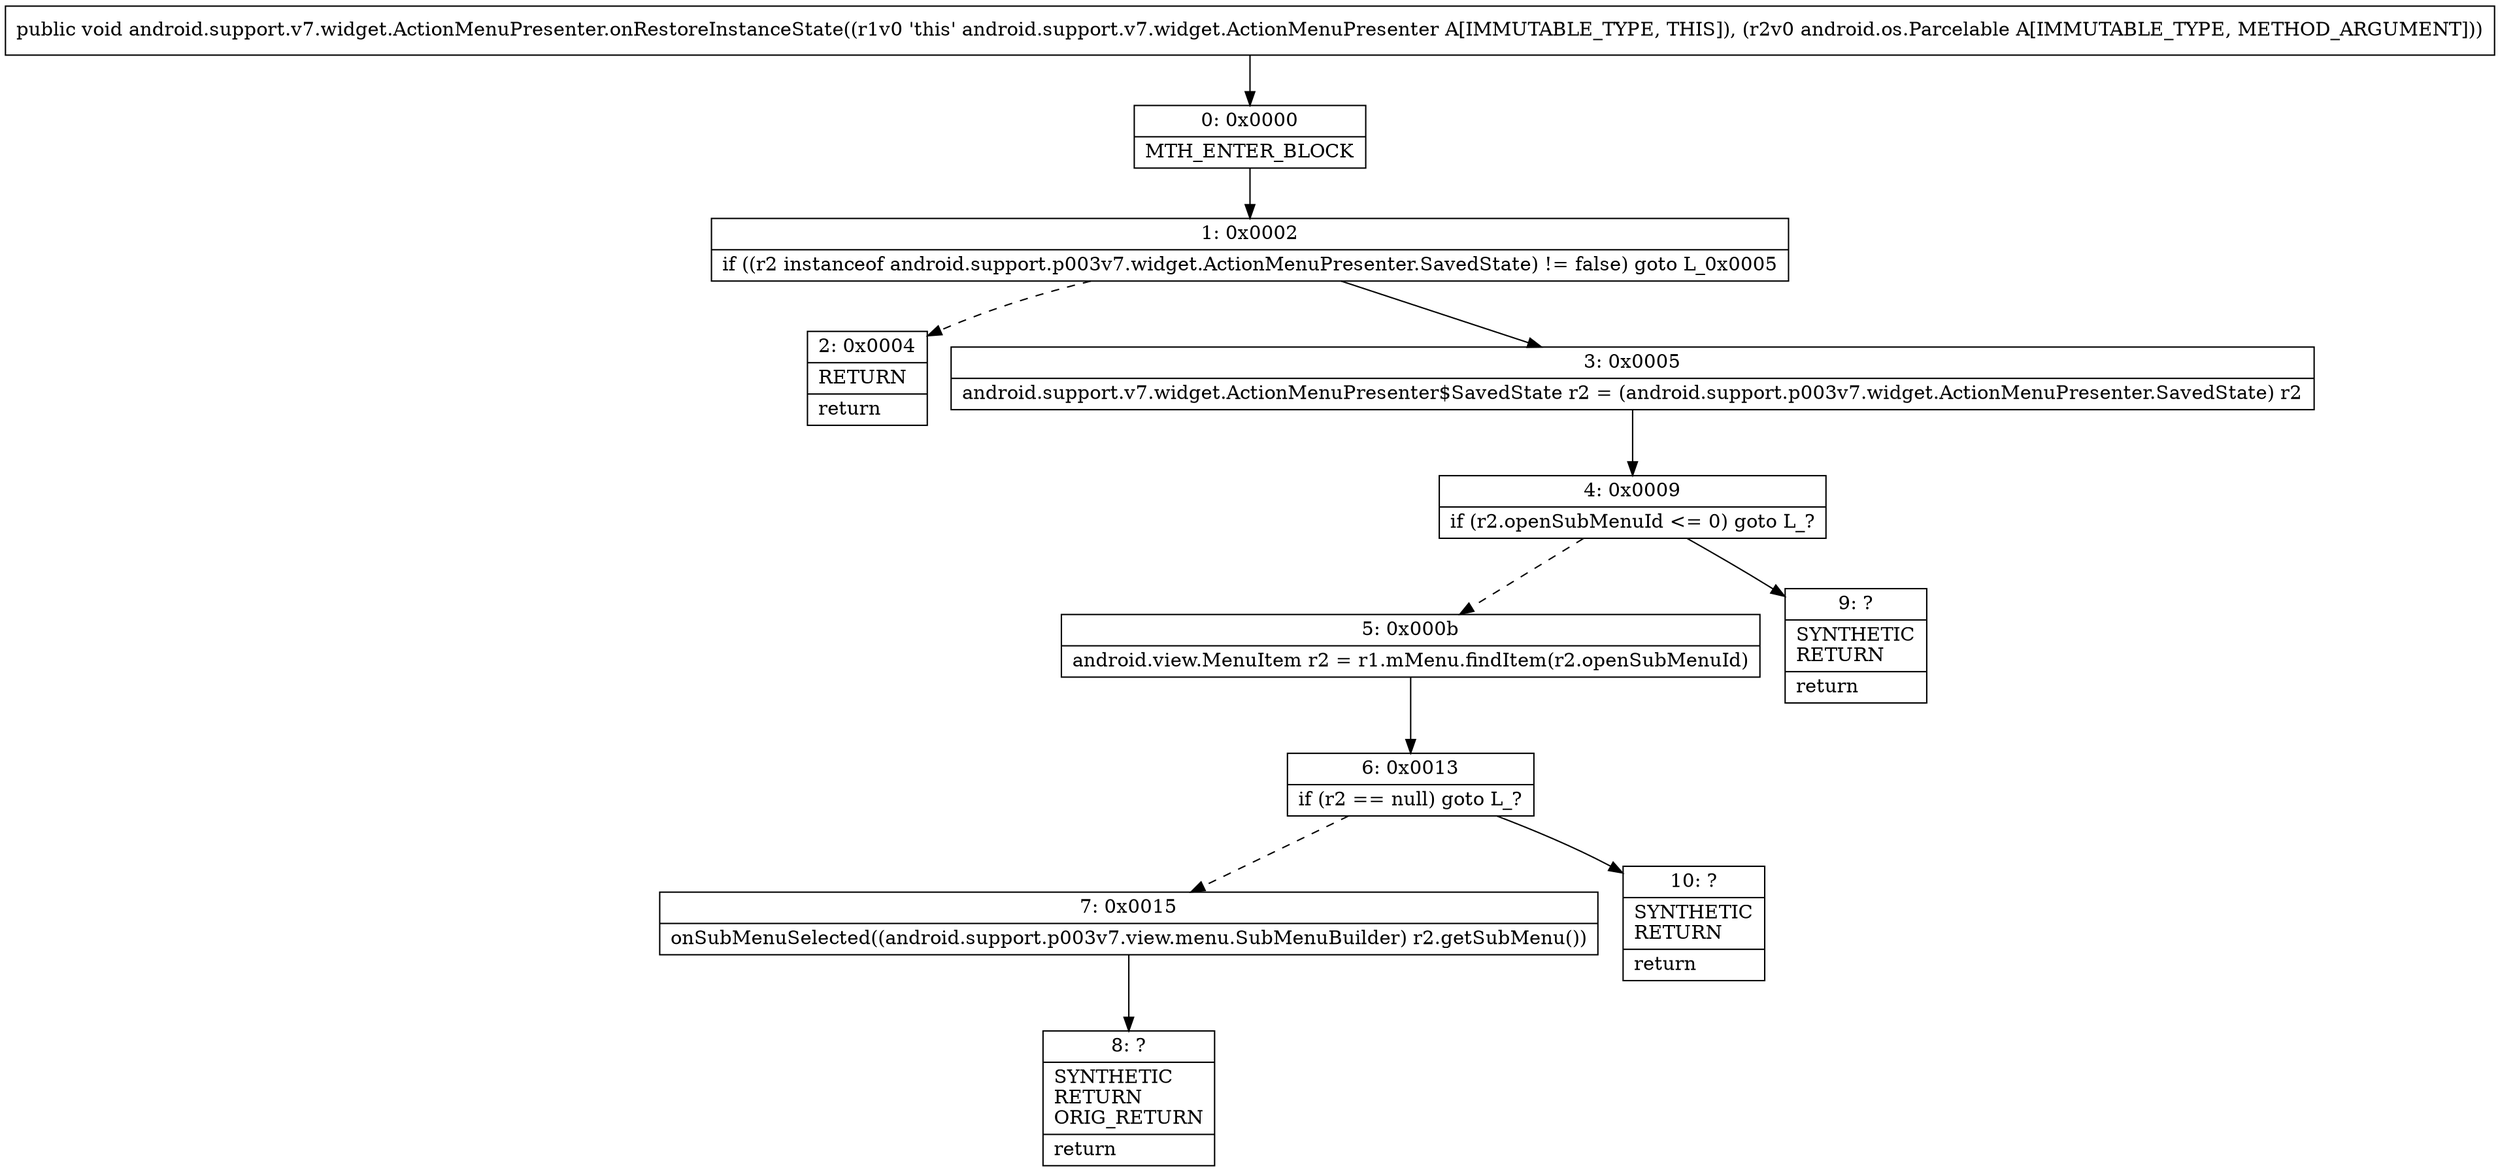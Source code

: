 digraph "CFG forandroid.support.v7.widget.ActionMenuPresenter.onRestoreInstanceState(Landroid\/os\/Parcelable;)V" {
Node_0 [shape=record,label="{0\:\ 0x0000|MTH_ENTER_BLOCK\l}"];
Node_1 [shape=record,label="{1\:\ 0x0002|if ((r2 instanceof android.support.p003v7.widget.ActionMenuPresenter.SavedState) != false) goto L_0x0005\l}"];
Node_2 [shape=record,label="{2\:\ 0x0004|RETURN\l|return\l}"];
Node_3 [shape=record,label="{3\:\ 0x0005|android.support.v7.widget.ActionMenuPresenter$SavedState r2 = (android.support.p003v7.widget.ActionMenuPresenter.SavedState) r2\l}"];
Node_4 [shape=record,label="{4\:\ 0x0009|if (r2.openSubMenuId \<= 0) goto L_?\l}"];
Node_5 [shape=record,label="{5\:\ 0x000b|android.view.MenuItem r2 = r1.mMenu.findItem(r2.openSubMenuId)\l}"];
Node_6 [shape=record,label="{6\:\ 0x0013|if (r2 == null) goto L_?\l}"];
Node_7 [shape=record,label="{7\:\ 0x0015|onSubMenuSelected((android.support.p003v7.view.menu.SubMenuBuilder) r2.getSubMenu())\l}"];
Node_8 [shape=record,label="{8\:\ ?|SYNTHETIC\lRETURN\lORIG_RETURN\l|return\l}"];
Node_9 [shape=record,label="{9\:\ ?|SYNTHETIC\lRETURN\l|return\l}"];
Node_10 [shape=record,label="{10\:\ ?|SYNTHETIC\lRETURN\l|return\l}"];
MethodNode[shape=record,label="{public void android.support.v7.widget.ActionMenuPresenter.onRestoreInstanceState((r1v0 'this' android.support.v7.widget.ActionMenuPresenter A[IMMUTABLE_TYPE, THIS]), (r2v0 android.os.Parcelable A[IMMUTABLE_TYPE, METHOD_ARGUMENT])) }"];
MethodNode -> Node_0;
Node_0 -> Node_1;
Node_1 -> Node_2[style=dashed];
Node_1 -> Node_3;
Node_3 -> Node_4;
Node_4 -> Node_5[style=dashed];
Node_4 -> Node_9;
Node_5 -> Node_6;
Node_6 -> Node_7[style=dashed];
Node_6 -> Node_10;
Node_7 -> Node_8;
}

